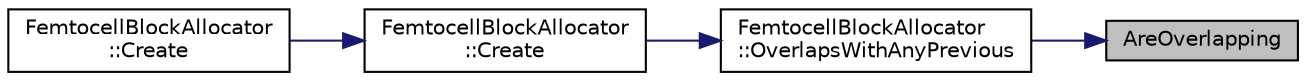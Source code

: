 digraph "AreOverlapping"
{
 // LATEX_PDF_SIZE
  edge [fontname="Helvetica",fontsize="10",labelfontname="Helvetica",labelfontsize="10"];
  node [fontname="Helvetica",fontsize="10",shape=record];
  rankdir="RL";
  Node1 [label="AreOverlapping",height=0.2,width=0.4,color="black", fillcolor="grey75", style="filled", fontcolor="black",tooltip=" "];
  Node1 -> Node2 [dir="back",color="midnightblue",fontsize="10",style="solid",fontname="Helvetica"];
  Node2 [label="FemtocellBlockAllocator\l::OverlapsWithAnyPrevious",height=0.2,width=0.4,color="black", fillcolor="white", style="filled",URL="$class_femtocell_block_allocator.html#aba960b1830fd9ce69d79bba7c1aaea07",tooltip="Function that checks if the box area is overlapping with some of previously created building blocks."];
  Node2 -> Node3 [dir="back",color="midnightblue",fontsize="10",style="solid",fontname="Helvetica"];
  Node3 [label="FemtocellBlockAllocator\l::Create",height=0.2,width=0.4,color="black", fillcolor="white", style="filled",URL="$class_femtocell_block_allocator.html#ac3f3dd07dae696b6991e9d483e4fffe5",tooltip="Create function."];
  Node3 -> Node4 [dir="back",color="midnightblue",fontsize="10",style="solid",fontname="Helvetica"];
  Node4 [label="FemtocellBlockAllocator\l::Create",height=0.2,width=0.4,color="black", fillcolor="white", style="filled",URL="$class_femtocell_block_allocator.html#a2171808c3f563b2b18858fa15efc5c5e",tooltip="Function that creates building blocks."];
}
